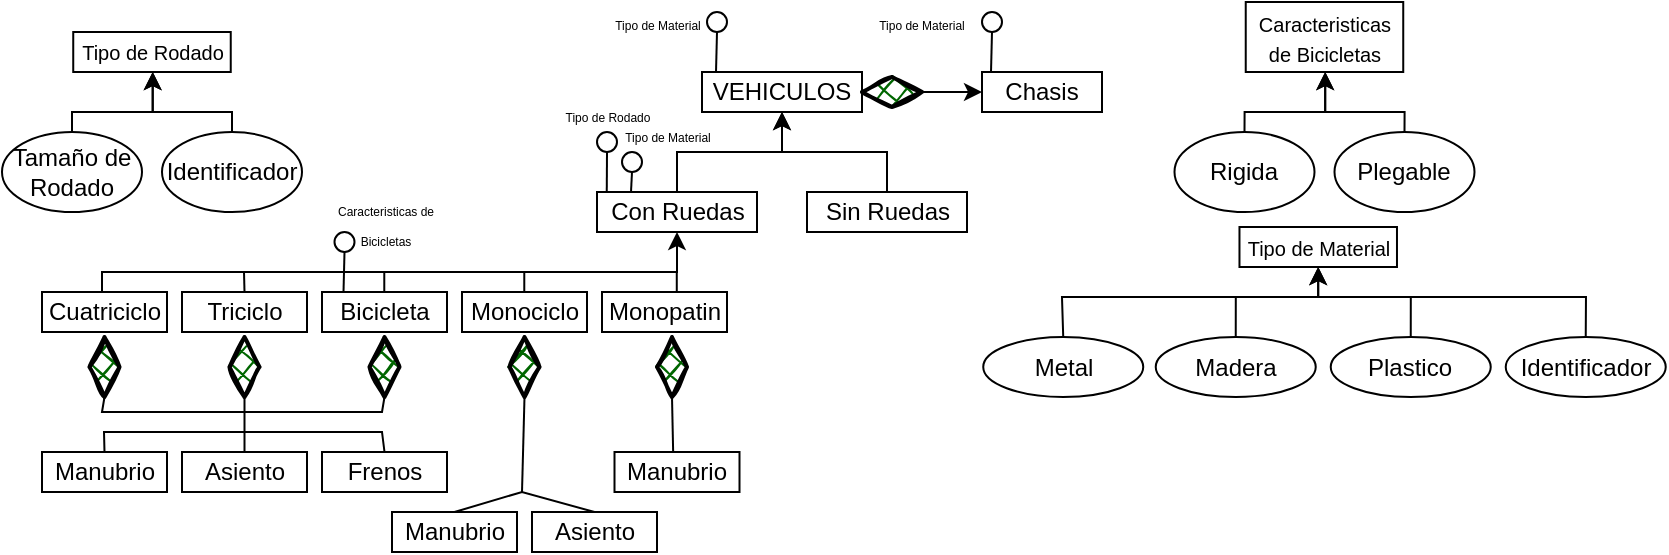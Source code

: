 <mxfile version="24.1.0" type="device">
  <diagram name="Page-1" id="YTIz51-vmuBzOdCrU7fn">
    <mxGraphModel dx="1030" dy="593" grid="1" gridSize="10" guides="1" tooltips="1" connect="1" arrows="1" fold="1" page="1" pageScale="1" pageWidth="850" pageHeight="1100" math="0" shadow="0">
      <root>
        <mxCell id="0" />
        <mxCell id="1" parent="0" />
        <mxCell id="16FIuzxWoAcxYkZVvPK7-2" value="VEHICULOS" style="rounded=0;whiteSpace=wrap;html=1;" parent="1" vertex="1">
          <mxGeometry x="350" y="40" width="80" height="20" as="geometry" />
        </mxCell>
        <mxCell id="KfAJ2f1x3CQTypNjE7IO-4" value="" style="edgeStyle=orthogonalEdgeStyle;rounded=0;orthogonalLoop=1;jettySize=auto;html=1;" edge="1" parent="1" source="KfAJ2f1x3CQTypNjE7IO-2" target="16FIuzxWoAcxYkZVvPK7-2">
          <mxGeometry relative="1" as="geometry" />
        </mxCell>
        <mxCell id="KfAJ2f1x3CQTypNjE7IO-2" value="Con Ruedas" style="rounded=0;whiteSpace=wrap;html=1;" vertex="1" parent="1">
          <mxGeometry x="297.5" y="100" width="80" height="20" as="geometry" />
        </mxCell>
        <mxCell id="KfAJ2f1x3CQTypNjE7IO-5" value="" style="edgeStyle=orthogonalEdgeStyle;rounded=0;orthogonalLoop=1;jettySize=auto;html=1;" edge="1" parent="1" source="KfAJ2f1x3CQTypNjE7IO-3" target="16FIuzxWoAcxYkZVvPK7-2">
          <mxGeometry relative="1" as="geometry" />
        </mxCell>
        <mxCell id="KfAJ2f1x3CQTypNjE7IO-3" value="Sin Ruedas" style="rounded=0;whiteSpace=wrap;html=1;" vertex="1" parent="1">
          <mxGeometry x="402.5" y="100" width="80" height="20" as="geometry" />
        </mxCell>
        <mxCell id="KfAJ2f1x3CQTypNjE7IO-12" value="" style="edgeStyle=orthogonalEdgeStyle;rounded=0;orthogonalLoop=1;jettySize=auto;html=1;entryX=0.5;entryY=1;entryDx=0;entryDy=0;" edge="1" parent="1" source="KfAJ2f1x3CQTypNjE7IO-6" target="KfAJ2f1x3CQTypNjE7IO-2">
          <mxGeometry relative="1" as="geometry">
            <mxPoint x="66.299" y="90" as="targetPoint" />
            <Array as="points">
              <mxPoint x="50" y="140" />
              <mxPoint x="337" y="140" />
            </Array>
          </mxGeometry>
        </mxCell>
        <mxCell id="KfAJ2f1x3CQTypNjE7IO-6" value="Cuatriciclo" style="rounded=0;whiteSpace=wrap;html=1;" vertex="1" parent="1">
          <mxGeometry x="20" y="150" width="62.5" height="20" as="geometry" />
        </mxCell>
        <mxCell id="KfAJ2f1x3CQTypNjE7IO-7" value="Triciclo" style="rounded=0;whiteSpace=wrap;html=1;" vertex="1" parent="1">
          <mxGeometry x="90" y="150" width="62.5" height="20" as="geometry" />
        </mxCell>
        <mxCell id="KfAJ2f1x3CQTypNjE7IO-8" value="Bicicleta" style="rounded=0;whiteSpace=wrap;html=1;" vertex="1" parent="1">
          <mxGeometry x="160" y="150" width="62.5" height="20" as="geometry" />
        </mxCell>
        <mxCell id="KfAJ2f1x3CQTypNjE7IO-9" value="Monociclo" style="rounded=0;whiteSpace=wrap;html=1;" vertex="1" parent="1">
          <mxGeometry x="230" y="150" width="62.5" height="20" as="geometry" />
        </mxCell>
        <mxCell id="KfAJ2f1x3CQTypNjE7IO-10" value="Monopatin" style="rounded=0;whiteSpace=wrap;html=1;" vertex="1" parent="1">
          <mxGeometry x="300" y="150" width="62.5" height="20" as="geometry" />
        </mxCell>
        <mxCell id="KfAJ2f1x3CQTypNjE7IO-13" value="" style="endArrow=none;html=1;rounded=0;entryX=0.5;entryY=0;entryDx=0;entryDy=0;" edge="1" parent="1" target="KfAJ2f1x3CQTypNjE7IO-7">
          <mxGeometry width="50" height="50" relative="1" as="geometry">
            <mxPoint x="121" y="140" as="sourcePoint" />
            <mxPoint x="225" y="130" as="targetPoint" />
          </mxGeometry>
        </mxCell>
        <mxCell id="KfAJ2f1x3CQTypNjE7IO-14" value="" style="endArrow=none;html=1;rounded=0;entryX=0.5;entryY=0;entryDx=0;entryDy=0;" edge="1" parent="1">
          <mxGeometry width="50" height="50" relative="1" as="geometry">
            <mxPoint x="191.14" y="140" as="sourcePoint" />
            <mxPoint x="191.14" y="150" as="targetPoint" />
          </mxGeometry>
        </mxCell>
        <mxCell id="KfAJ2f1x3CQTypNjE7IO-15" value="" style="endArrow=none;html=1;rounded=0;entryX=0.5;entryY=0;entryDx=0;entryDy=0;" edge="1" parent="1">
          <mxGeometry width="50" height="50" relative="1" as="geometry">
            <mxPoint x="261.14" y="140" as="sourcePoint" />
            <mxPoint x="261.14" y="150" as="targetPoint" />
          </mxGeometry>
        </mxCell>
        <mxCell id="KfAJ2f1x3CQTypNjE7IO-16" value="" style="endArrow=none;html=1;rounded=0;entryX=0.5;entryY=0;entryDx=0;entryDy=0;" edge="1" parent="1">
          <mxGeometry width="50" height="50" relative="1" as="geometry">
            <mxPoint x="337.39" y="140" as="sourcePoint" />
            <mxPoint x="337.39" y="150" as="targetPoint" />
          </mxGeometry>
        </mxCell>
        <mxCell id="KfAJ2f1x3CQTypNjE7IO-19" value="" style="ellipse;whiteSpace=wrap;html=1;aspect=fixed;" vertex="1" parent="1">
          <mxGeometry x="297.5" y="70" width="10" height="10" as="geometry" />
        </mxCell>
        <mxCell id="KfAJ2f1x3CQTypNjE7IO-20" value="&lt;font style=&quot;font-size: 6px;&quot;&gt;Tipo de Rodado&lt;/font&gt;" style="text;html=1;align=center;verticalAlign=middle;whiteSpace=wrap;rounded=0;" vertex="1" parent="1">
          <mxGeometry x="272.5" y="60" width="60" height="2.5" as="geometry" />
        </mxCell>
        <mxCell id="KfAJ2f1x3CQTypNjE7IO-21" value="" style="endArrow=none;html=1;rounded=0;entryX=0.5;entryY=1;entryDx=0;entryDy=0;exitX=0.061;exitY=0.002;exitDx=0;exitDy=0;exitPerimeter=0;" edge="1" parent="1" source="KfAJ2f1x3CQTypNjE7IO-2" target="KfAJ2f1x3CQTypNjE7IO-19">
          <mxGeometry width="50" height="50" relative="1" as="geometry">
            <mxPoint x="250" y="130" as="sourcePoint" />
            <mxPoint x="300" y="90" as="targetPoint" />
          </mxGeometry>
        </mxCell>
        <mxCell id="KfAJ2f1x3CQTypNjE7IO-22" value="&lt;font style=&quot;font-size: 10px;&quot;&gt;Tipo de Rodado&lt;/font&gt;" style="rounded=0;whiteSpace=wrap;html=1;" vertex="1" parent="1">
          <mxGeometry x="35.62" y="20" width="78.75" height="20" as="geometry" />
        </mxCell>
        <mxCell id="KfAJ2f1x3CQTypNjE7IO-28" value="" style="edgeStyle=orthogonalEdgeStyle;rounded=0;orthogonalLoop=1;jettySize=auto;html=1;" edge="1" parent="1" source="KfAJ2f1x3CQTypNjE7IO-25" target="KfAJ2f1x3CQTypNjE7IO-22">
          <mxGeometry relative="1" as="geometry">
            <Array as="points">
              <mxPoint x="35.37" y="60" />
              <mxPoint x="75.37" y="60" />
            </Array>
          </mxGeometry>
        </mxCell>
        <mxCell id="KfAJ2f1x3CQTypNjE7IO-25" value="Tamaño de Rodado" style="ellipse;whiteSpace=wrap;html=1;" vertex="1" parent="1">
          <mxGeometry y="70" width="70" height="40" as="geometry" />
        </mxCell>
        <mxCell id="KfAJ2f1x3CQTypNjE7IO-29" value="" style="edgeStyle=orthogonalEdgeStyle;rounded=0;orthogonalLoop=1;jettySize=auto;html=1;" edge="1" parent="1" source="KfAJ2f1x3CQTypNjE7IO-26" target="KfAJ2f1x3CQTypNjE7IO-22">
          <mxGeometry relative="1" as="geometry">
            <Array as="points">
              <mxPoint x="115.37" y="60" />
              <mxPoint x="75.37" y="60" />
            </Array>
          </mxGeometry>
        </mxCell>
        <mxCell id="KfAJ2f1x3CQTypNjE7IO-26" value="Identificador" style="ellipse;whiteSpace=wrap;html=1;" vertex="1" parent="1">
          <mxGeometry x="80" y="70" width="70" height="40" as="geometry" />
        </mxCell>
        <mxCell id="KfAJ2f1x3CQTypNjE7IO-30" value="" style="rhombus;whiteSpace=wrap;html=1;strokeWidth=2;fillWeight=-1;hachureGap=8;fillStyle=cross-hatch;fillColor=#006600;sketch=1;" vertex="1" parent="1">
          <mxGeometry x="430" y="42.5" width="30" height="15" as="geometry" />
        </mxCell>
        <mxCell id="KfAJ2f1x3CQTypNjE7IO-31" value="" style="endArrow=classic;html=1;rounded=0;exitX=1;exitY=0.5;exitDx=0;exitDy=0;" edge="1" parent="1" source="KfAJ2f1x3CQTypNjE7IO-30">
          <mxGeometry width="50" height="50" relative="1" as="geometry">
            <mxPoint x="440" y="90" as="sourcePoint" />
            <mxPoint x="490" y="50" as="targetPoint" />
          </mxGeometry>
        </mxCell>
        <mxCell id="KfAJ2f1x3CQTypNjE7IO-32" value="Chasis" style="rounded=0;whiteSpace=wrap;html=1;" vertex="1" parent="1">
          <mxGeometry x="490" y="40" width="60" height="20" as="geometry" />
        </mxCell>
        <mxCell id="KfAJ2f1x3CQTypNjE7IO-33" value="Manubrio" style="rounded=0;whiteSpace=wrap;html=1;" vertex="1" parent="1">
          <mxGeometry x="20" y="230" width="62.5" height="20" as="geometry" />
        </mxCell>
        <mxCell id="KfAJ2f1x3CQTypNjE7IO-34" value="Asiento" style="rounded=0;whiteSpace=wrap;html=1;" vertex="1" parent="1">
          <mxGeometry x="90" y="230" width="62.5" height="20" as="geometry" />
        </mxCell>
        <mxCell id="KfAJ2f1x3CQTypNjE7IO-35" value="Frenos" style="rounded=0;whiteSpace=wrap;html=1;" vertex="1" parent="1">
          <mxGeometry x="160" y="230" width="62.5" height="20" as="geometry" />
        </mxCell>
        <mxCell id="KfAJ2f1x3CQTypNjE7IO-47" value="" style="rhombus;whiteSpace=wrap;html=1;strokeWidth=2;fillWeight=-1;hachureGap=8;fillStyle=cross-hatch;fillColor=#006600;sketch=1;rotation=-90;" vertex="1" parent="1">
          <mxGeometry x="176.25" y="180" width="30" height="15" as="geometry" />
        </mxCell>
        <mxCell id="KfAJ2f1x3CQTypNjE7IO-49" value="" style="rhombus;whiteSpace=wrap;html=1;strokeWidth=2;fillWeight=-1;hachureGap=8;fillStyle=cross-hatch;fillColor=#006600;sketch=1;rotation=-90;" vertex="1" parent="1">
          <mxGeometry x="106.25" y="180" width="30" height="15" as="geometry" />
        </mxCell>
        <mxCell id="KfAJ2f1x3CQTypNjE7IO-50" value="" style="rhombus;whiteSpace=wrap;html=1;strokeWidth=2;fillWeight=-1;hachureGap=8;fillStyle=cross-hatch;fillColor=#006600;sketch=1;rotation=-90;" vertex="1" parent="1">
          <mxGeometry x="36.25" y="180" width="30" height="15" as="geometry" />
        </mxCell>
        <mxCell id="KfAJ2f1x3CQTypNjE7IO-51" value="" style="endArrow=none;html=1;rounded=0;exitX=0.5;exitY=0;exitDx=0;exitDy=0;entryX=0.5;entryY=0;entryDx=0;entryDy=0;" edge="1" parent="1" source="KfAJ2f1x3CQTypNjE7IO-33" target="KfAJ2f1x3CQTypNjE7IO-35">
          <mxGeometry width="50" height="50" relative="1" as="geometry">
            <mxPoint x="150" y="240" as="sourcePoint" />
            <mxPoint x="240" y="220" as="targetPoint" />
            <Array as="points">
              <mxPoint x="51" y="220" />
              <mxPoint x="190" y="220" />
            </Array>
          </mxGeometry>
        </mxCell>
        <mxCell id="KfAJ2f1x3CQTypNjE7IO-52" value="" style="endArrow=none;html=1;rounded=0;exitX=0.5;exitY=0;exitDx=0;exitDy=0;entryX=0;entryY=0.5;entryDx=0;entryDy=0;" edge="1" parent="1" source="KfAJ2f1x3CQTypNjE7IO-34" target="KfAJ2f1x3CQTypNjE7IO-49">
          <mxGeometry width="50" height="50" relative="1" as="geometry">
            <mxPoint x="150" y="240" as="sourcePoint" />
            <mxPoint x="200" y="190" as="targetPoint" />
          </mxGeometry>
        </mxCell>
        <mxCell id="KfAJ2f1x3CQTypNjE7IO-53" value="" style="endArrow=none;html=1;rounded=0;exitX=0;exitY=0.5;exitDx=0;exitDy=0;entryX=0;entryY=0.5;entryDx=0;entryDy=0;" edge="1" parent="1" source="KfAJ2f1x3CQTypNjE7IO-50" target="KfAJ2f1x3CQTypNjE7IO-47">
          <mxGeometry width="50" height="50" relative="1" as="geometry">
            <mxPoint x="102.5" y="240" as="sourcePoint" />
            <mxPoint x="152.5" y="190" as="targetPoint" />
            <Array as="points">
              <mxPoint x="50" y="210" />
              <mxPoint x="120" y="210" />
              <mxPoint x="190" y="210" />
            </Array>
          </mxGeometry>
        </mxCell>
        <mxCell id="KfAJ2f1x3CQTypNjE7IO-54" value="Manubrio" style="rounded=0;whiteSpace=wrap;html=1;" vertex="1" parent="1">
          <mxGeometry x="195" y="260" width="62.5" height="20" as="geometry" />
        </mxCell>
        <mxCell id="KfAJ2f1x3CQTypNjE7IO-55" value="Asiento" style="rounded=0;whiteSpace=wrap;html=1;" vertex="1" parent="1">
          <mxGeometry x="265" y="260" width="62.5" height="20" as="geometry" />
        </mxCell>
        <mxCell id="KfAJ2f1x3CQTypNjE7IO-56" value="" style="rhombus;whiteSpace=wrap;html=1;strokeWidth=2;fillWeight=-1;hachureGap=8;fillStyle=cross-hatch;fillColor=#006600;sketch=1;rotation=-90;" vertex="1" parent="1">
          <mxGeometry x="246.25" y="180" width="30" height="15" as="geometry" />
        </mxCell>
        <mxCell id="KfAJ2f1x3CQTypNjE7IO-57" value="" style="rhombus;whiteSpace=wrap;html=1;strokeWidth=2;fillWeight=-1;hachureGap=8;fillStyle=cross-hatch;fillColor=#006600;sketch=1;rotation=-90;" vertex="1" parent="1">
          <mxGeometry x="320" y="180" width="30" height="15" as="geometry" />
        </mxCell>
        <mxCell id="KfAJ2f1x3CQTypNjE7IO-58" value="" style="endArrow=none;html=1;rounded=0;exitX=0.5;exitY=0;exitDx=0;exitDy=0;entryX=0.5;entryY=0;entryDx=0;entryDy=0;" edge="1" parent="1" source="KfAJ2f1x3CQTypNjE7IO-54" target="KfAJ2f1x3CQTypNjE7IO-55">
          <mxGeometry width="50" height="50" relative="1" as="geometry">
            <mxPoint x="242.5" y="250" as="sourcePoint" />
            <mxPoint x="292.5" y="200" as="targetPoint" />
            <Array as="points">
              <mxPoint x="260" y="250" />
            </Array>
          </mxGeometry>
        </mxCell>
        <mxCell id="KfAJ2f1x3CQTypNjE7IO-59" value="" style="endArrow=none;html=1;rounded=0;entryX=0;entryY=0.5;entryDx=0;entryDy=0;" edge="1" parent="1" target="KfAJ2f1x3CQTypNjE7IO-56">
          <mxGeometry width="50" height="50" relative="1" as="geometry">
            <mxPoint x="260" y="250" as="sourcePoint" />
            <mxPoint x="200" y="190" as="targetPoint" />
          </mxGeometry>
        </mxCell>
        <mxCell id="KfAJ2f1x3CQTypNjE7IO-60" value="Manubrio" style="rounded=0;whiteSpace=wrap;html=1;" vertex="1" parent="1">
          <mxGeometry x="306.25" y="230" width="62.5" height="20" as="geometry" />
        </mxCell>
        <mxCell id="KfAJ2f1x3CQTypNjE7IO-61" value="" style="endArrow=none;html=1;rounded=0;entryX=0;entryY=0.5;entryDx=0;entryDy=0;exitX=0.469;exitY=-0.023;exitDx=0;exitDy=0;exitPerimeter=0;" edge="1" parent="1" source="KfAJ2f1x3CQTypNjE7IO-60" target="KfAJ2f1x3CQTypNjE7IO-57">
          <mxGeometry width="50" height="50" relative="1" as="geometry">
            <mxPoint x="282.5" y="260" as="sourcePoint" />
            <mxPoint x="332.5" y="210" as="targetPoint" />
          </mxGeometry>
        </mxCell>
        <mxCell id="KfAJ2f1x3CQTypNjE7IO-62" value="" style="ellipse;whiteSpace=wrap;html=1;aspect=fixed;" vertex="1" parent="1">
          <mxGeometry x="352.5" y="10" width="10" height="10" as="geometry" />
        </mxCell>
        <mxCell id="KfAJ2f1x3CQTypNjE7IO-63" value="" style="endArrow=none;html=1;rounded=0;entryX=0.5;entryY=1;entryDx=0;entryDy=0;exitX=0.061;exitY=0.002;exitDx=0;exitDy=0;exitPerimeter=0;" edge="1" parent="1" target="KfAJ2f1x3CQTypNjE7IO-62">
          <mxGeometry width="50" height="50" relative="1" as="geometry">
            <mxPoint x="357" y="40" as="sourcePoint" />
            <mxPoint x="355" y="30" as="targetPoint" />
          </mxGeometry>
        </mxCell>
        <mxCell id="KfAJ2f1x3CQTypNjE7IO-64" value="&lt;font style=&quot;font-size: 10px;&quot;&gt;Tipo de Material&lt;/font&gt;" style="rounded=0;whiteSpace=wrap;html=1;" vertex="1" parent="1">
          <mxGeometry x="618.74" y="117.5" width="78.75" height="20" as="geometry" />
        </mxCell>
        <mxCell id="KfAJ2f1x3CQTypNjE7IO-72" value="" style="edgeStyle=orthogonalEdgeStyle;rounded=0;orthogonalLoop=1;jettySize=auto;html=1;" edge="1" parent="1" source="KfAJ2f1x3CQTypNjE7IO-67" target="KfAJ2f1x3CQTypNjE7IO-64">
          <mxGeometry relative="1" as="geometry" />
        </mxCell>
        <mxCell id="KfAJ2f1x3CQTypNjE7IO-67" value="Madera" style="ellipse;whiteSpace=wrap;html=1;" vertex="1" parent="1">
          <mxGeometry x="576.87" y="172.5" width="80" height="30" as="geometry" />
        </mxCell>
        <mxCell id="KfAJ2f1x3CQTypNjE7IO-73" value="" style="edgeStyle=orthogonalEdgeStyle;rounded=0;orthogonalLoop=1;jettySize=auto;html=1;" edge="1" parent="1" source="KfAJ2f1x3CQTypNjE7IO-69" target="KfAJ2f1x3CQTypNjE7IO-64">
          <mxGeometry relative="1" as="geometry" />
        </mxCell>
        <mxCell id="KfAJ2f1x3CQTypNjE7IO-69" value="Plastico" style="ellipse;whiteSpace=wrap;html=1;" vertex="1" parent="1">
          <mxGeometry x="664.37" y="172.5" width="80" height="30" as="geometry" />
        </mxCell>
        <mxCell id="KfAJ2f1x3CQTypNjE7IO-70" value="Metal" style="ellipse;whiteSpace=wrap;html=1;" vertex="1" parent="1">
          <mxGeometry x="490.62" y="172.5" width="80" height="30" as="geometry" />
        </mxCell>
        <mxCell id="KfAJ2f1x3CQTypNjE7IO-71" value="Identificador" style="ellipse;whiteSpace=wrap;html=1;" vertex="1" parent="1">
          <mxGeometry x="751.87" y="172.5" width="80" height="30" as="geometry" />
        </mxCell>
        <mxCell id="KfAJ2f1x3CQTypNjE7IO-74" value="" style="endArrow=none;html=1;rounded=0;exitX=0.5;exitY=0;exitDx=0;exitDy=0;" edge="1" parent="1" source="KfAJ2f1x3CQTypNjE7IO-70">
          <mxGeometry width="50" height="50" relative="1" as="geometry">
            <mxPoint x="536.24" y="162.5" as="sourcePoint" />
            <mxPoint x="619.99" y="152.5" as="targetPoint" />
            <Array as="points">
              <mxPoint x="529.99" y="152.5" />
            </Array>
          </mxGeometry>
        </mxCell>
        <mxCell id="KfAJ2f1x3CQTypNjE7IO-75" value="" style="endArrow=none;html=1;rounded=0;exitX=0.5;exitY=0;exitDx=0;exitDy=0;" edge="1" parent="1" source="KfAJ2f1x3CQTypNjE7IO-71">
          <mxGeometry width="50" height="50" relative="1" as="geometry">
            <mxPoint x="559.99" y="162.5" as="sourcePoint" />
            <mxPoint x="699.99" y="152.5" as="targetPoint" />
            <Array as="points">
              <mxPoint x="791.99" y="152.5" />
            </Array>
          </mxGeometry>
        </mxCell>
        <mxCell id="KfAJ2f1x3CQTypNjE7IO-76" value="" style="ellipse;whiteSpace=wrap;html=1;aspect=fixed;" vertex="1" parent="1">
          <mxGeometry x="166.25" y="120" width="10" height="10" as="geometry" />
        </mxCell>
        <mxCell id="KfAJ2f1x3CQTypNjE7IO-77" value="" style="endArrow=none;html=1;rounded=0;entryX=0.5;entryY=1;entryDx=0;entryDy=0;exitX=0.061;exitY=0.002;exitDx=0;exitDy=0;exitPerimeter=0;" edge="1" parent="1" target="KfAJ2f1x3CQTypNjE7IO-76">
          <mxGeometry width="50" height="50" relative="1" as="geometry">
            <mxPoint x="170.75" y="150" as="sourcePoint" />
            <mxPoint x="168.75" y="140" as="targetPoint" />
          </mxGeometry>
        </mxCell>
        <mxCell id="KfAJ2f1x3CQTypNjE7IO-78" value="&lt;font style=&quot;font-size: 6px;&quot;&gt;Caracteristicas de Bicicletas&lt;/font&gt;" style="text;html=1;align=center;verticalAlign=middle;whiteSpace=wrap;rounded=0;" vertex="1" parent="1">
          <mxGeometry x="160" y="100" width="63.75" height="30" as="geometry" />
        </mxCell>
        <mxCell id="KfAJ2f1x3CQTypNjE7IO-79" value="&lt;font style=&quot;font-size: 10px;&quot;&gt;Caracteristicas de Bicicletas&lt;/font&gt;" style="rounded=0;whiteSpace=wrap;html=1;" vertex="1" parent="1">
          <mxGeometry x="621.87" y="5" width="78.75" height="35" as="geometry" />
        </mxCell>
        <mxCell id="KfAJ2f1x3CQTypNjE7IO-80" value="" style="edgeStyle=orthogonalEdgeStyle;rounded=0;orthogonalLoop=1;jettySize=auto;html=1;" edge="1" parent="1" source="KfAJ2f1x3CQTypNjE7IO-81" target="KfAJ2f1x3CQTypNjE7IO-79">
          <mxGeometry relative="1" as="geometry">
            <Array as="points">
              <mxPoint x="621.62" y="60" />
              <mxPoint x="661.62" y="60" />
            </Array>
          </mxGeometry>
        </mxCell>
        <mxCell id="KfAJ2f1x3CQTypNjE7IO-81" value="Rigida" style="ellipse;whiteSpace=wrap;html=1;" vertex="1" parent="1">
          <mxGeometry x="586.25" y="70" width="70" height="40" as="geometry" />
        </mxCell>
        <mxCell id="KfAJ2f1x3CQTypNjE7IO-82" value="" style="edgeStyle=orthogonalEdgeStyle;rounded=0;orthogonalLoop=1;jettySize=auto;html=1;" edge="1" parent="1" source="KfAJ2f1x3CQTypNjE7IO-83" target="KfAJ2f1x3CQTypNjE7IO-79">
          <mxGeometry relative="1" as="geometry">
            <Array as="points">
              <mxPoint x="701.62" y="60" />
              <mxPoint x="661.62" y="60" />
            </Array>
          </mxGeometry>
        </mxCell>
        <mxCell id="KfAJ2f1x3CQTypNjE7IO-83" value="Plegable" style="ellipse;whiteSpace=wrap;html=1;" vertex="1" parent="1">
          <mxGeometry x="666.25" y="70" width="70" height="40" as="geometry" />
        </mxCell>
        <mxCell id="KfAJ2f1x3CQTypNjE7IO-84" value="" style="ellipse;whiteSpace=wrap;html=1;aspect=fixed;" vertex="1" parent="1">
          <mxGeometry x="490" y="10" width="10" height="10" as="geometry" />
        </mxCell>
        <mxCell id="KfAJ2f1x3CQTypNjE7IO-85" value="" style="endArrow=none;html=1;rounded=0;entryX=0.5;entryY=1;entryDx=0;entryDy=0;exitX=0.061;exitY=0.002;exitDx=0;exitDy=0;exitPerimeter=0;" edge="1" parent="1" target="KfAJ2f1x3CQTypNjE7IO-84">
          <mxGeometry width="50" height="50" relative="1" as="geometry">
            <mxPoint x="494.5" y="40" as="sourcePoint" />
            <mxPoint x="492.5" y="30" as="targetPoint" />
          </mxGeometry>
        </mxCell>
        <mxCell id="KfAJ2f1x3CQTypNjE7IO-87" value="&lt;font style=&quot;font-size: 6px;&quot;&gt;Tipo de Material&lt;/font&gt;" style="text;html=1;align=center;verticalAlign=middle;whiteSpace=wrap;rounded=0;" vertex="1" parent="1">
          <mxGeometry x="297.5" y="15" width="60" as="geometry" />
        </mxCell>
        <mxCell id="KfAJ2f1x3CQTypNjE7IO-88" value="&lt;font style=&quot;font-size: 6px;&quot;&gt;Tipo de Material&lt;/font&gt;" style="text;html=1;align=center;verticalAlign=middle;whiteSpace=wrap;rounded=0;" vertex="1" parent="1">
          <mxGeometry x="430" y="15" width="60" as="geometry" />
        </mxCell>
        <mxCell id="KfAJ2f1x3CQTypNjE7IO-89" value="" style="ellipse;whiteSpace=wrap;html=1;aspect=fixed;" vertex="1" parent="1">
          <mxGeometry x="310" y="80" width="10" height="10" as="geometry" />
        </mxCell>
        <mxCell id="KfAJ2f1x3CQTypNjE7IO-90" value="" style="endArrow=none;html=1;rounded=0;entryX=0.5;entryY=1;entryDx=0;entryDy=0;exitX=0.061;exitY=0.002;exitDx=0;exitDy=0;exitPerimeter=0;" edge="1" parent="1" target="KfAJ2f1x3CQTypNjE7IO-89">
          <mxGeometry width="50" height="50" relative="1" as="geometry">
            <mxPoint x="314.5" y="100" as="sourcePoint" />
            <mxPoint x="312.5" y="90" as="targetPoint" />
          </mxGeometry>
        </mxCell>
        <mxCell id="KfAJ2f1x3CQTypNjE7IO-91" value="&lt;font style=&quot;font-size: 6px;&quot;&gt;Tipo de Material&lt;/font&gt;" style="text;html=1;align=center;verticalAlign=middle;whiteSpace=wrap;rounded=0;" vertex="1" parent="1">
          <mxGeometry x="302.5" y="70" width="60" height="2.5" as="geometry" />
        </mxCell>
      </root>
    </mxGraphModel>
  </diagram>
</mxfile>
